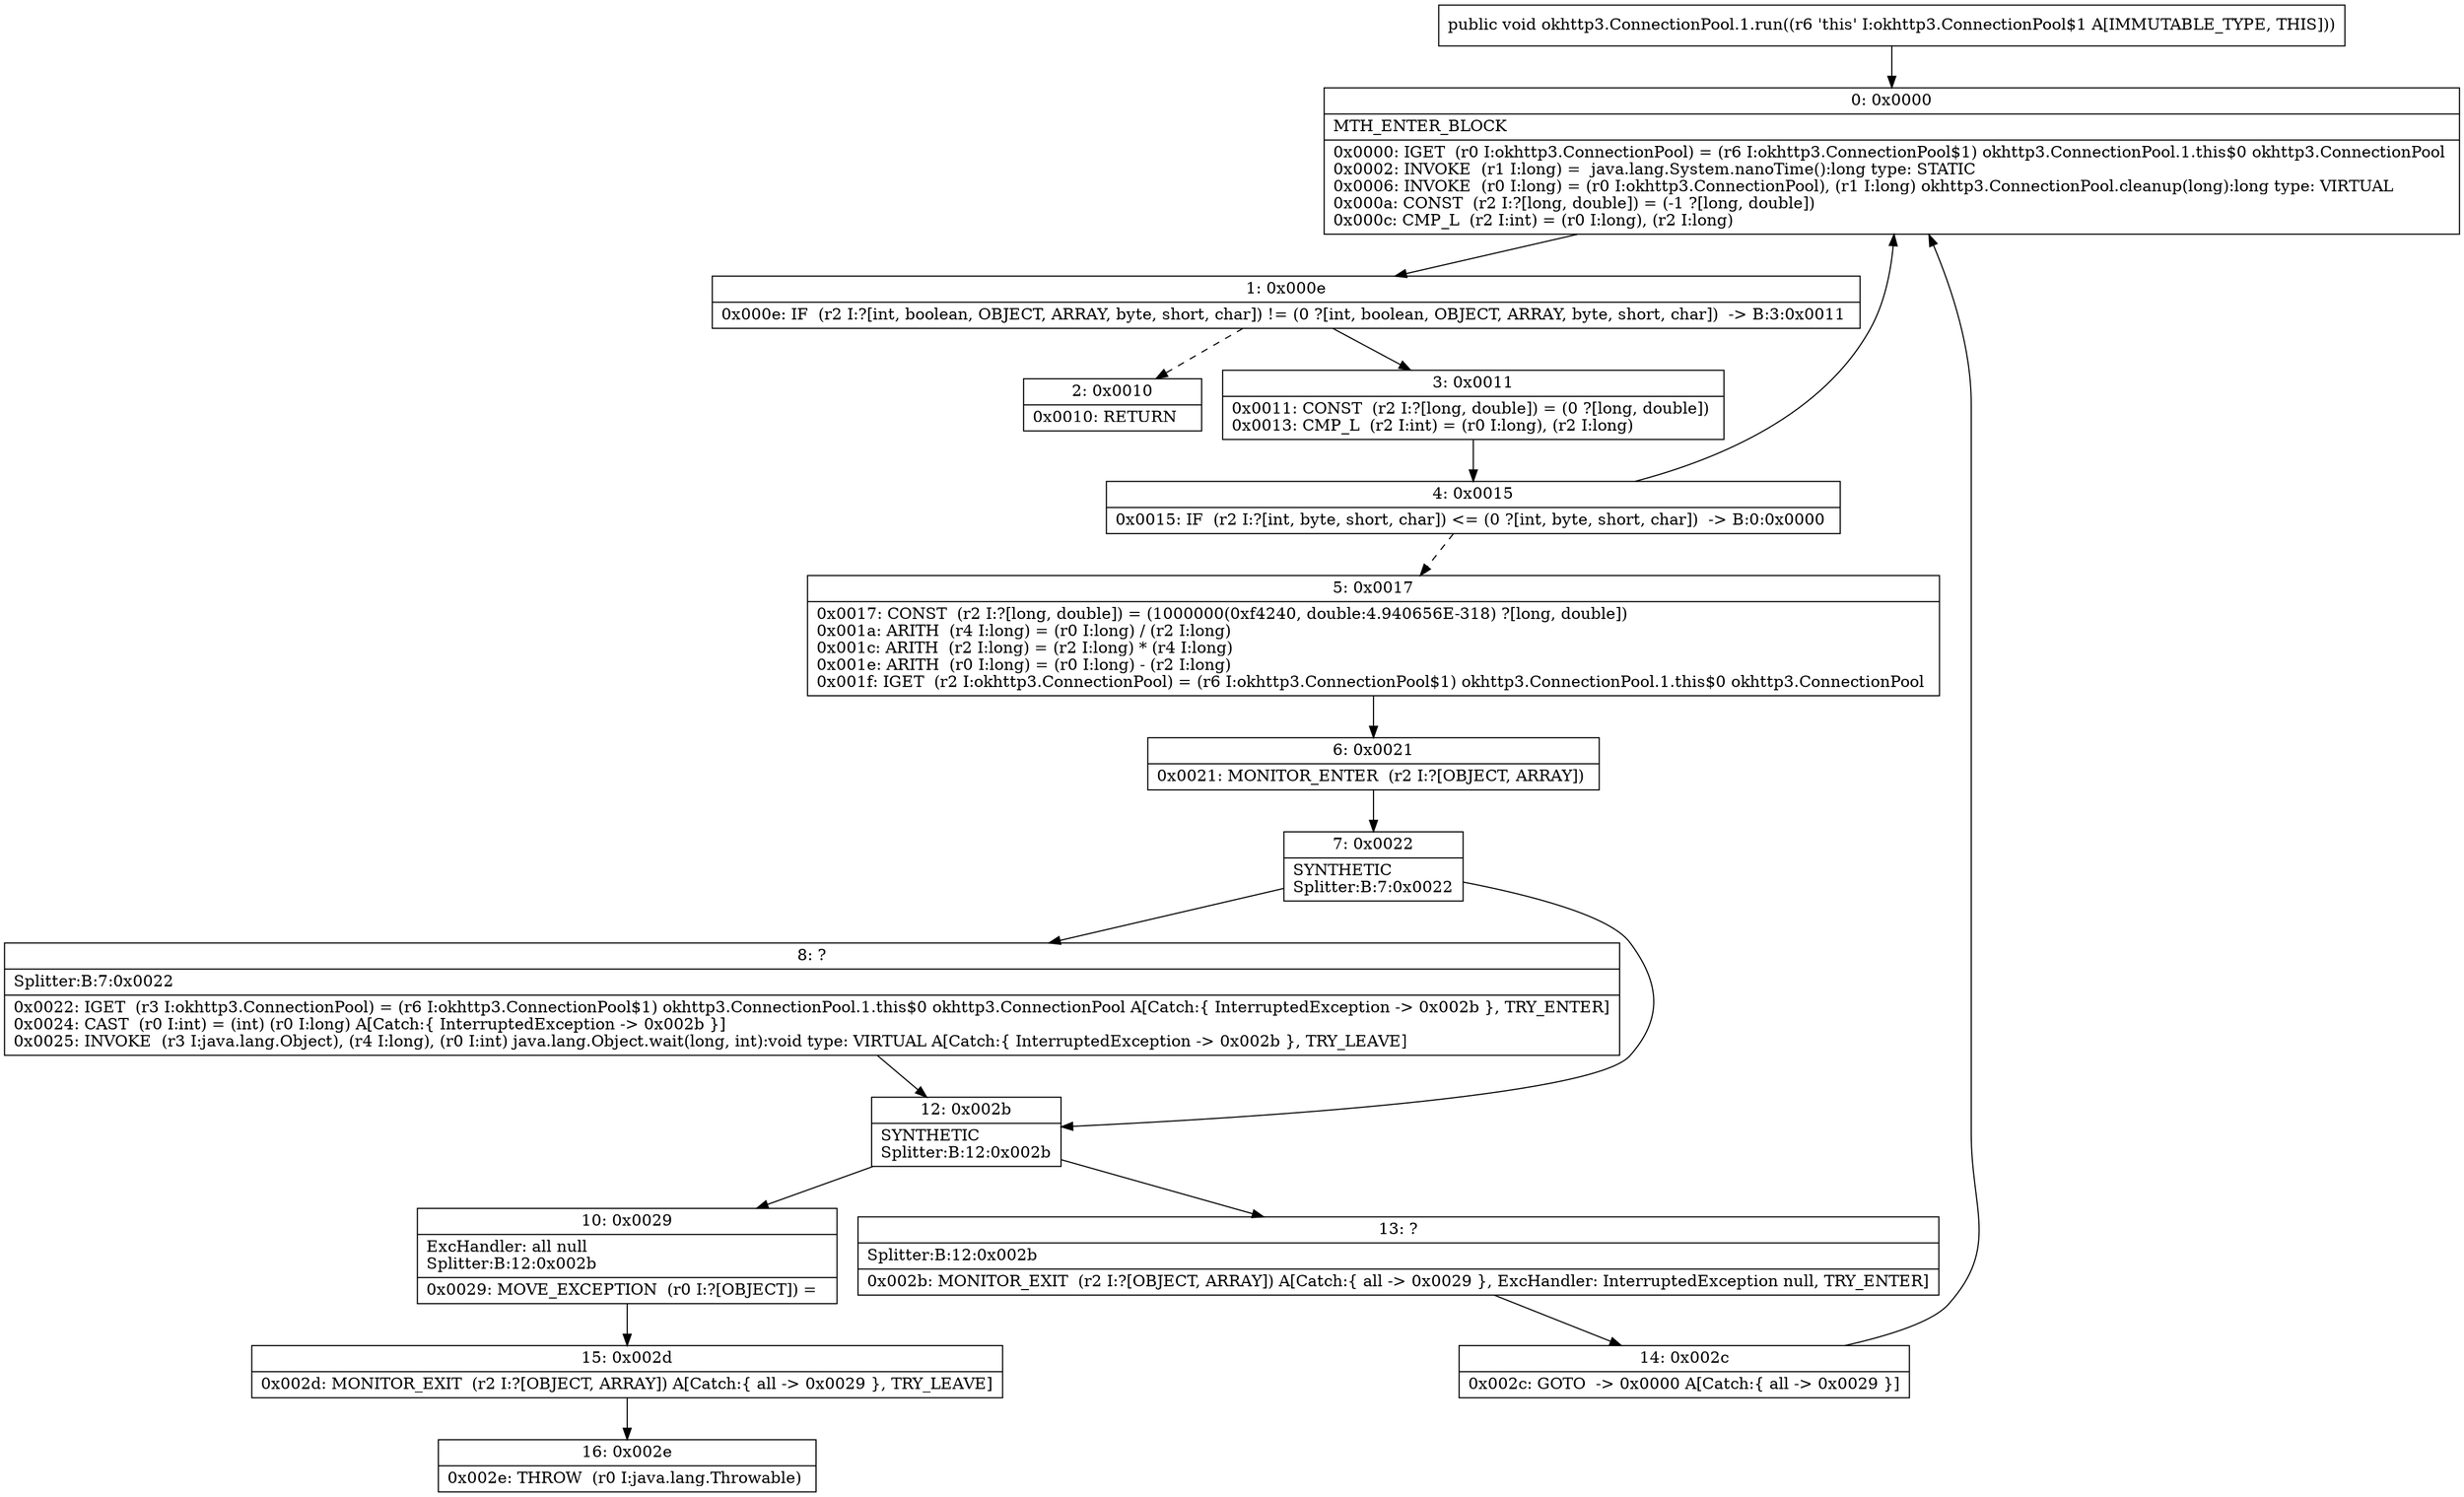 digraph "CFG forokhttp3.ConnectionPool.1.run()V" {
Node_0 [shape=record,label="{0\:\ 0x0000|MTH_ENTER_BLOCK\l|0x0000: IGET  (r0 I:okhttp3.ConnectionPool) = (r6 I:okhttp3.ConnectionPool$1) okhttp3.ConnectionPool.1.this$0 okhttp3.ConnectionPool \l0x0002: INVOKE  (r1 I:long) =  java.lang.System.nanoTime():long type: STATIC \l0x0006: INVOKE  (r0 I:long) = (r0 I:okhttp3.ConnectionPool), (r1 I:long) okhttp3.ConnectionPool.cleanup(long):long type: VIRTUAL \l0x000a: CONST  (r2 I:?[long, double]) = (\-1 ?[long, double]) \l0x000c: CMP_L  (r2 I:int) = (r0 I:long), (r2 I:long) \l}"];
Node_1 [shape=record,label="{1\:\ 0x000e|0x000e: IF  (r2 I:?[int, boolean, OBJECT, ARRAY, byte, short, char]) != (0 ?[int, boolean, OBJECT, ARRAY, byte, short, char])  \-\> B:3:0x0011 \l}"];
Node_2 [shape=record,label="{2\:\ 0x0010|0x0010: RETURN   \l}"];
Node_3 [shape=record,label="{3\:\ 0x0011|0x0011: CONST  (r2 I:?[long, double]) = (0 ?[long, double]) \l0x0013: CMP_L  (r2 I:int) = (r0 I:long), (r2 I:long) \l}"];
Node_4 [shape=record,label="{4\:\ 0x0015|0x0015: IF  (r2 I:?[int, byte, short, char]) \<= (0 ?[int, byte, short, char])  \-\> B:0:0x0000 \l}"];
Node_5 [shape=record,label="{5\:\ 0x0017|0x0017: CONST  (r2 I:?[long, double]) = (1000000(0xf4240, double:4.940656E\-318) ?[long, double]) \l0x001a: ARITH  (r4 I:long) = (r0 I:long) \/ (r2 I:long) \l0x001c: ARITH  (r2 I:long) = (r2 I:long) * (r4 I:long) \l0x001e: ARITH  (r0 I:long) = (r0 I:long) \- (r2 I:long) \l0x001f: IGET  (r2 I:okhttp3.ConnectionPool) = (r6 I:okhttp3.ConnectionPool$1) okhttp3.ConnectionPool.1.this$0 okhttp3.ConnectionPool \l}"];
Node_6 [shape=record,label="{6\:\ 0x0021|0x0021: MONITOR_ENTER  (r2 I:?[OBJECT, ARRAY]) \l}"];
Node_7 [shape=record,label="{7\:\ 0x0022|SYNTHETIC\lSplitter:B:7:0x0022\l}"];
Node_8 [shape=record,label="{8\:\ ?|Splitter:B:7:0x0022\l|0x0022: IGET  (r3 I:okhttp3.ConnectionPool) = (r6 I:okhttp3.ConnectionPool$1) okhttp3.ConnectionPool.1.this$0 okhttp3.ConnectionPool A[Catch:\{ InterruptedException \-\> 0x002b \}, TRY_ENTER]\l0x0024: CAST  (r0 I:int) = (int) (r0 I:long) A[Catch:\{ InterruptedException \-\> 0x002b \}]\l0x0025: INVOKE  (r3 I:java.lang.Object), (r4 I:long), (r0 I:int) java.lang.Object.wait(long, int):void type: VIRTUAL A[Catch:\{ InterruptedException \-\> 0x002b \}, TRY_LEAVE]\l}"];
Node_10 [shape=record,label="{10\:\ 0x0029|ExcHandler: all null\lSplitter:B:12:0x002b\l|0x0029: MOVE_EXCEPTION  (r0 I:?[OBJECT]) =  \l}"];
Node_12 [shape=record,label="{12\:\ 0x002b|SYNTHETIC\lSplitter:B:12:0x002b\l}"];
Node_13 [shape=record,label="{13\:\ ?|Splitter:B:12:0x002b\l|0x002b: MONITOR_EXIT  (r2 I:?[OBJECT, ARRAY]) A[Catch:\{ all \-\> 0x0029 \}, ExcHandler: InterruptedException null, TRY_ENTER]\l}"];
Node_14 [shape=record,label="{14\:\ 0x002c|0x002c: GOTO  \-\> 0x0000 A[Catch:\{ all \-\> 0x0029 \}]\l}"];
Node_15 [shape=record,label="{15\:\ 0x002d|0x002d: MONITOR_EXIT  (r2 I:?[OBJECT, ARRAY]) A[Catch:\{ all \-\> 0x0029 \}, TRY_LEAVE]\l}"];
Node_16 [shape=record,label="{16\:\ 0x002e|0x002e: THROW  (r0 I:java.lang.Throwable) \l}"];
MethodNode[shape=record,label="{public void okhttp3.ConnectionPool.1.run((r6 'this' I:okhttp3.ConnectionPool$1 A[IMMUTABLE_TYPE, THIS])) }"];
MethodNode -> Node_0;
Node_0 -> Node_1;
Node_1 -> Node_2[style=dashed];
Node_1 -> Node_3;
Node_3 -> Node_4;
Node_4 -> Node_0;
Node_4 -> Node_5[style=dashed];
Node_5 -> Node_6;
Node_6 -> Node_7;
Node_7 -> Node_8;
Node_7 -> Node_12;
Node_8 -> Node_12;
Node_10 -> Node_15;
Node_12 -> Node_13;
Node_12 -> Node_10;
Node_13 -> Node_14;
Node_14 -> Node_0;
Node_15 -> Node_16;
}

